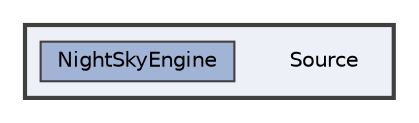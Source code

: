 digraph "C:/Users/wistf/Unreal Projects/NightSkyEngine/Source"
{
 // LATEX_PDF_SIZE
  bgcolor="transparent";
  edge [fontname=Helvetica,fontsize=10,labelfontname=Helvetica,labelfontsize=10];
  node [fontname=Helvetica,fontsize=10,shape=box,height=0.2,width=0.4];
  compound=true
  subgraph clusterdir_74389ed8173ad57b461b9d623a1f3867 {
    graph [ bgcolor="#edf0f7", pencolor="grey25", label="", fontname=Helvetica,fontsize=10 style="filled,bold", URL="dir_74389ed8173ad57b461b9d623a1f3867.html",tooltip=""]
    dir_74389ed8173ad57b461b9d623a1f3867 [shape=plaintext, label="Source"];
  dir_7e16cbedfcbff2814f4a9d01926cca81 [label="NightSkyEngine", fillcolor="#a2b4d6", color="grey25", style="filled", URL="dir_7e16cbedfcbff2814f4a9d01926cca81.html",tooltip=""];
  }
}
